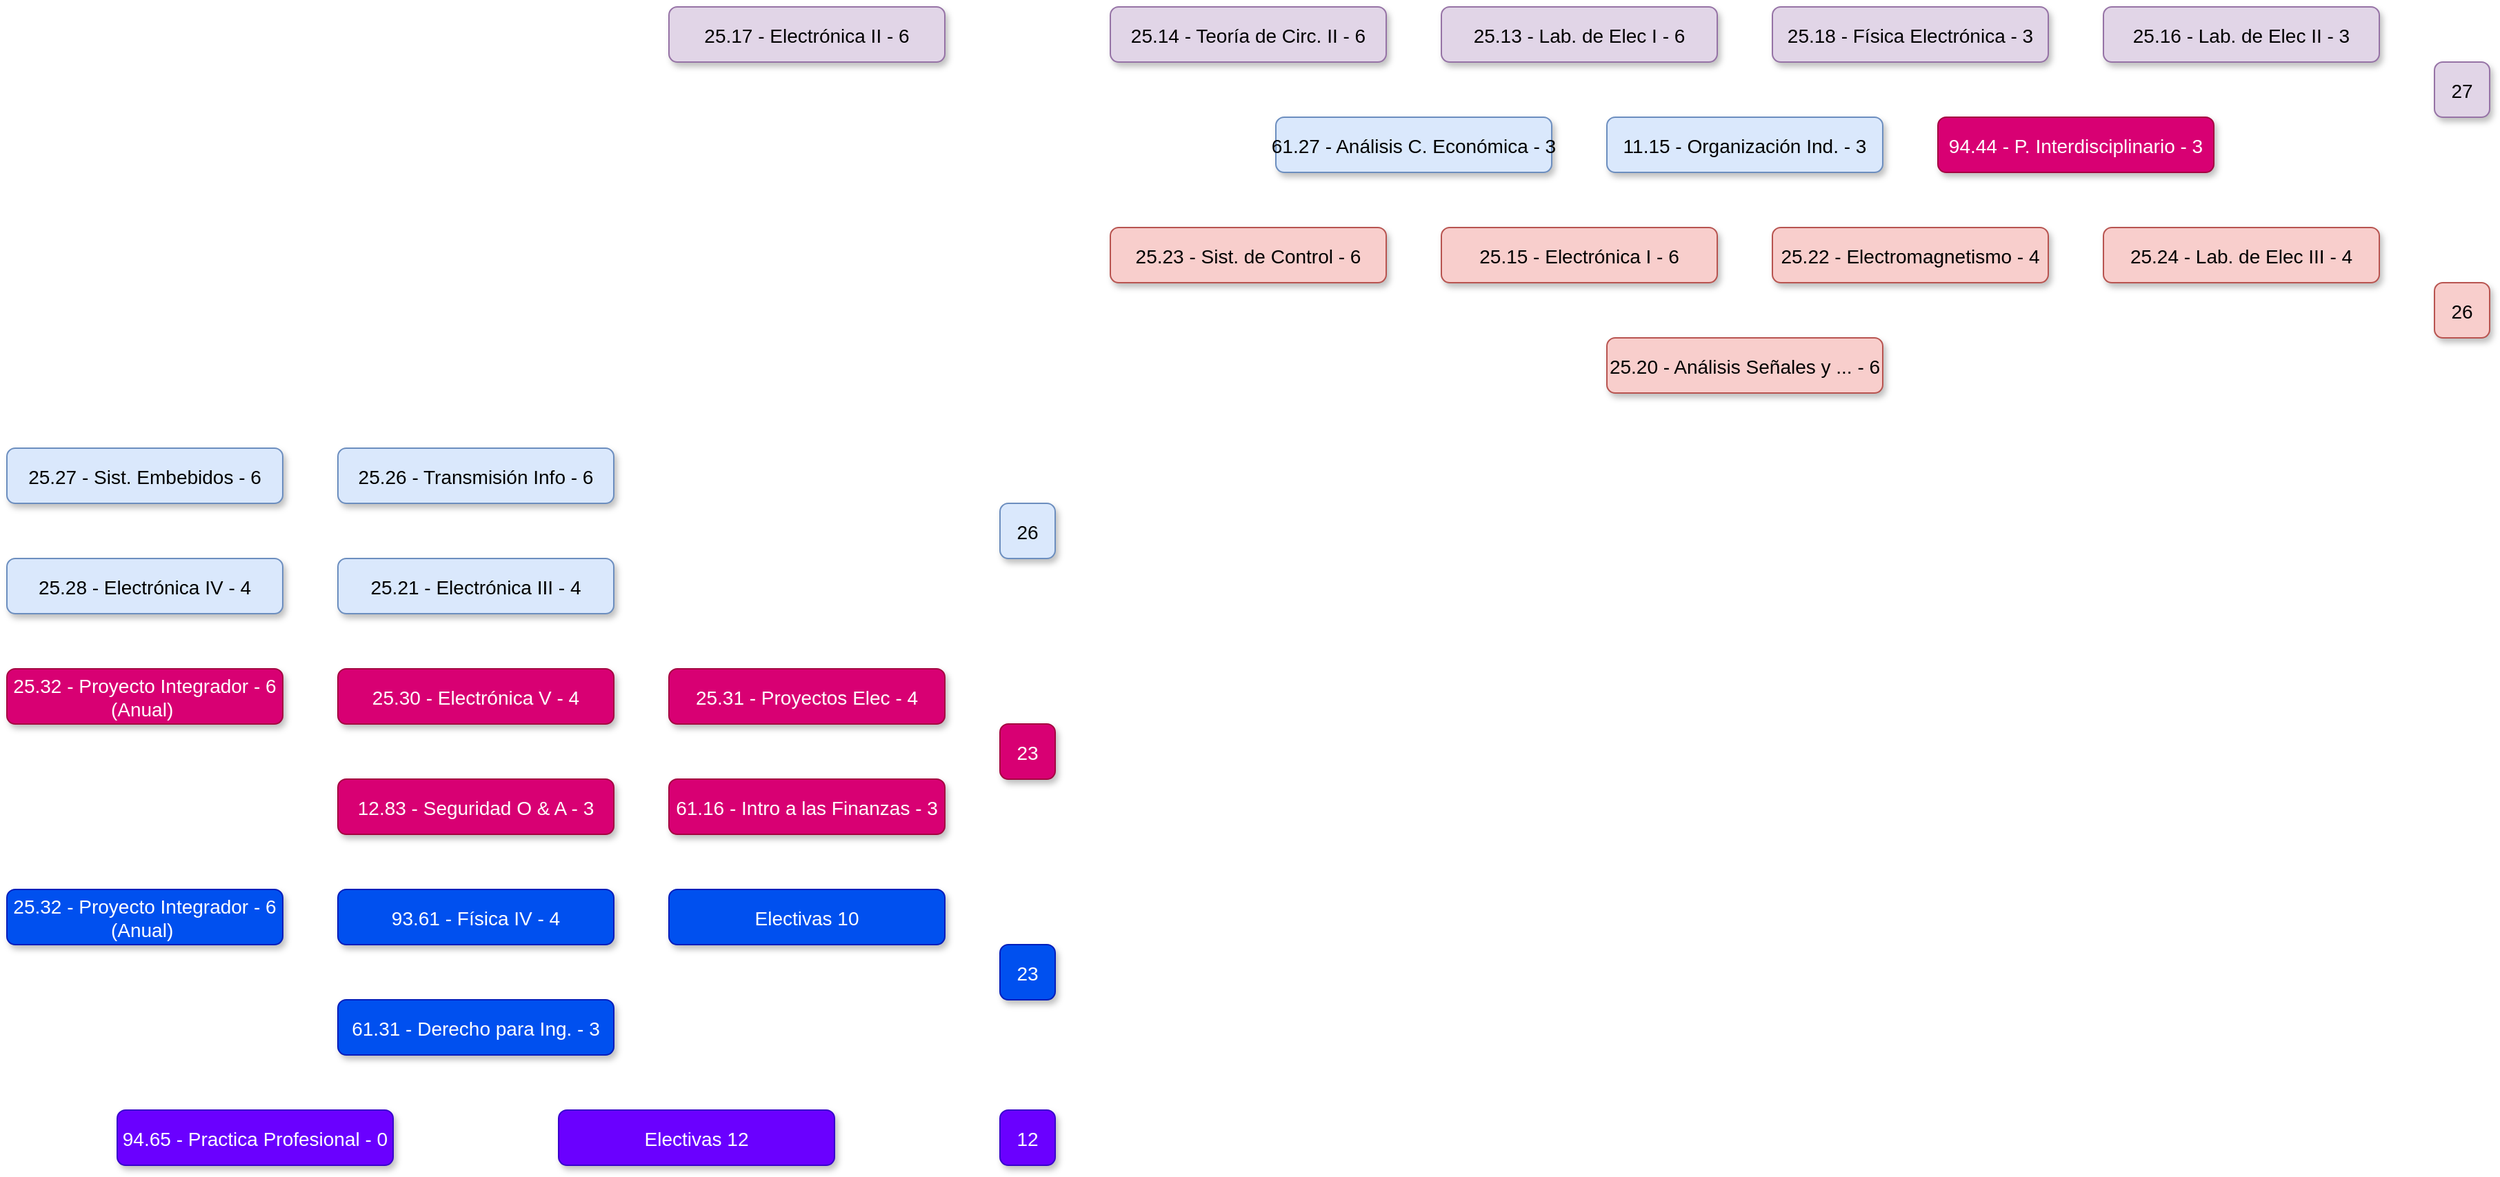 <mxfile version="22.1.18" type="github">
  <diagram name="Página-1" id="Go7qc5jJ_1pGCe3DNJ5q">
    <mxGraphModel dx="1442" dy="306" grid="1" gridSize="10" guides="1" tooltips="1" connect="1" arrows="1" fold="1" page="1" pageScale="1" pageWidth="827" pageHeight="1169" math="0" shadow="0">
      <root>
        <mxCell id="0" />
        <mxCell id="1" parent="0" />
        <mxCell id="IvfJJim26I3WmNER0M7D-1" value="25.18 - Física Electrónica - 3" style="rounded=1;fillColor=#e1d5e7;strokeColor=#9673a6;shadow=1;fontStyle=0;fontSize=14;labelBorderColor=none;labelBackgroundColor=none;verticalAlign=middle;" parent="1" vertex="1">
          <mxGeometry x="1320" y="40" width="200" height="40" as="geometry" />
        </mxCell>
        <mxCell id="IvfJJim26I3WmNER0M7D-2" value="25.13 - Lab. de Elec I - 6" style="rounded=1;fillColor=#e1d5e7;strokeColor=#9673a6;shadow=1;fontStyle=0;fontSize=14;labelBorderColor=none;labelBackgroundColor=none;" parent="1" vertex="1">
          <mxGeometry x="1080" y="40" width="200" height="40" as="geometry" />
        </mxCell>
        <mxCell id="IvfJJim26I3WmNER0M7D-3" value="25.14 - Teoría de Circ. II - 6" style="rounded=1;fillColor=#e1d5e7;strokeColor=#9673a6;shadow=1;fontStyle=0;fontSize=14;labelBorderColor=none;labelBackgroundColor=none;" parent="1" vertex="1">
          <mxGeometry x="840" y="40" width="200" height="40" as="geometry" />
        </mxCell>
        <mxCell id="IvfJJim26I3WmNER0M7D-4" value="25.16 - Lab. de Elec II - 3" style="rounded=1;fillColor=#e1d5e7;strokeColor=#9673a6;shadow=1;fontStyle=0;fontSize=14;labelBorderColor=none;labelBackgroundColor=none;verticalAlign=middle;" parent="1" vertex="1">
          <mxGeometry x="1560" y="40" width="200" height="40" as="geometry" />
        </mxCell>
        <mxCell id="IvfJJim26I3WmNER0M7D-5" value="25.17 - Electrónica II - 6" style="rounded=1;fillColor=#e1d5e7;strokeColor=#9673a6;shadow=1;fontStyle=0;fontSize=14;labelBorderColor=none;labelBackgroundColor=none;verticalAlign=middle;" parent="1" vertex="1">
          <mxGeometry x="520" y="40" width="200" height="40" as="geometry" />
        </mxCell>
        <mxCell id="IvfJJim26I3WmNER0M7D-6" value="27" style="rounded=1;fillColor=#e1d5e7;strokeColor=#9673a6;shadow=1;fontStyle=0;fontSize=14;labelBorderColor=none;labelBackgroundColor=none;verticalAlign=middle;movable=1;resizable=1;rotatable=1;deletable=1;editable=1;locked=0;connectable=1;" parent="1" vertex="1">
          <mxGeometry x="1800" y="80" width="40" height="40" as="geometry" />
        </mxCell>
        <mxCell id="IvfJJim26I3WmNER0M7D-7" value="25.15 - Electrónica I - 6" style="rounded=1;fillColor=#f8cecc;strokeColor=#b85450;shadow=1;fontStyle=0;fontSize=14;labelBorderColor=none;labelBackgroundColor=none;" parent="1" vertex="1">
          <mxGeometry x="1080" y="200" width="200" height="40" as="geometry" />
        </mxCell>
        <mxCell id="IvfJJim26I3WmNER0M7D-8" value="25.24 - Lab. de Elec III - 4" style="rounded=1;fillColor=#f8cecc;strokeColor=#b85450;shadow=1;fontStyle=0;fontSize=14;labelBorderColor=none;labelBackgroundColor=none;verticalAlign=middle;" parent="1" vertex="1">
          <mxGeometry x="1560" y="200" width="200" height="40" as="geometry" />
        </mxCell>
        <mxCell id="IvfJJim26I3WmNER0M7D-9" value="25.23 - Sist. de Control - 6" style="rounded=1;fillColor=#f8cecc;strokeColor=#b85450;shadow=1;fontStyle=0;fontSize=14;labelBorderColor=none;labelBackgroundColor=none;verticalAlign=middle;" parent="1" vertex="1">
          <mxGeometry x="840" y="200" width="200" height="40" as="geometry" />
        </mxCell>
        <mxCell id="IvfJJim26I3WmNER0M7D-10" value="25.20 - Análisis Señales y ... - 6" style="rounded=1;fillColor=#f8cecc;strokeColor=#b85450;shadow=1;fontStyle=0;fontSize=14;labelBorderColor=none;labelBackgroundColor=none;" parent="1" vertex="1">
          <mxGeometry x="1200" y="280" width="200" height="40" as="geometry" />
        </mxCell>
        <mxCell id="IvfJJim26I3WmNER0M7D-11" value="25.22 - Electromagnetismo - 4" style="rounded=1;fillColor=#f8cecc;strokeColor=#b85450;shadow=1;fontStyle=0;fontSize=14;labelBorderColor=none;labelBackgroundColor=none;verticalAlign=middle;" parent="1" vertex="1">
          <mxGeometry x="1320" y="200" width="200" height="40" as="geometry" />
        </mxCell>
        <mxCell id="IvfJJim26I3WmNER0M7D-12" value="26" style="rounded=1;fillColor=#f8cecc;strokeColor=#b85450;shadow=1;fontStyle=0;fontSize=14;labelBorderColor=none;labelBackgroundColor=none;verticalAlign=middle;" parent="1" vertex="1">
          <mxGeometry x="1800" y="240" width="40" height="40" as="geometry" />
        </mxCell>
        <mxCell id="IvfJJim26I3WmNER0M7D-13" value="25.21 - Electrónica III - 4" style="rounded=1;fillColor=#dae8fc;strokeColor=#6c8ebf;shadow=1;fontStyle=0;fontSize=14;labelBorderColor=none;labelBackgroundColor=none;" parent="1" vertex="1">
          <mxGeometry x="280" y="440" width="200" height="40" as="geometry" />
        </mxCell>
        <mxCell id="IvfJJim26I3WmNER0M7D-14" value="25.27 - Sist. Embebidos - 6" style="rounded=1;fillColor=#dae8fc;strokeColor=#6c8ebf;shadow=1;fontStyle=0;fontSize=14;labelBorderColor=none;labelBackgroundColor=none;" parent="1" vertex="1">
          <mxGeometry x="40" y="360" width="200" height="40" as="geometry" />
        </mxCell>
        <mxCell id="IvfJJim26I3WmNER0M7D-15" value="25.26 - Transmisión Info - 6" style="rounded=1;fillColor=#dae8fc;strokeColor=#6c8ebf;shadow=1;fontStyle=0;fontSize=14;labelBorderColor=none;labelBackgroundColor=none;" parent="1" vertex="1">
          <mxGeometry x="280" y="360" width="200" height="40" as="geometry" />
        </mxCell>
        <mxCell id="IvfJJim26I3WmNER0M7D-16" value="61.27 - Análisis C. Económica - 3" style="rounded=1;fillColor=#dae8fc;strokeColor=#6c8ebf;shadow=1;fontStyle=0;fontSize=14;labelBorderColor=none;labelBackgroundColor=none;verticalAlign=middle;" parent="1" vertex="1">
          <mxGeometry x="960" y="120" width="200" height="40" as="geometry" />
        </mxCell>
        <mxCell id="IvfJJim26I3WmNER0M7D-17" value="11.15 - Organización Ind. - 3" style="rounded=1;fillColor=#dae8fc;strokeColor=#6c8ebf;shadow=1;fontStyle=0;fontSize=14;labelBorderColor=none;labelBackgroundColor=none;verticalAlign=middle;" parent="1" vertex="1">
          <mxGeometry x="1200" y="120" width="200" height="40" as="geometry" />
        </mxCell>
        <mxCell id="IvfJJim26I3WmNER0M7D-18" value="25.28 - Electrónica IV - 4" style="rounded=1;fillColor=#dae8fc;strokeColor=#6c8ebf;shadow=1;fontStyle=0;fontSize=14;labelBorderColor=none;labelBackgroundColor=none;verticalAlign=middle;" parent="1" vertex="1">
          <mxGeometry x="40" y="440" width="200" height="40" as="geometry" />
        </mxCell>
        <mxCell id="IvfJJim26I3WmNER0M7D-20" value="26" style="rounded=1;fillColor=#dae8fc;strokeColor=#6c8ebf;shadow=1;fontStyle=0;fontSize=14;labelBorderColor=none;labelBackgroundColor=none;verticalAlign=middle;" parent="1" vertex="1">
          <mxGeometry x="760" y="400" width="40" height="40" as="geometry" />
        </mxCell>
        <mxCell id="IvfJJim26I3WmNER0M7D-21" value="94.44 - P. Interdisciplinario - 3" style="rounded=1;fillColor=#d80073;strokeColor=#A50040;shadow=1;fontStyle=0;fontSize=14;labelBorderColor=none;labelBackgroundColor=none;verticalAlign=middle;fontColor=#ffffff;" parent="1" vertex="1">
          <mxGeometry x="1440" y="120" width="200" height="40" as="geometry" />
        </mxCell>
        <mxCell id="IvfJJim26I3WmNER0M7D-22" value="25.32 - Proyecto Integrador - 6&#xa;(Anual) " style="rounded=1;fillColor=#d80073;strokeColor=#A50040;shadow=1;fontStyle=0;fontSize=14;labelBorderColor=none;labelBackgroundColor=none;fontColor=#ffffff;" parent="1" vertex="1">
          <mxGeometry x="40" y="520" width="200" height="40" as="geometry" />
        </mxCell>
        <mxCell id="IvfJJim26I3WmNER0M7D-23" value="61.16 - Intro a las Finanzas - 3" style="rounded=1;fillColor=#d80073;strokeColor=#A50040;shadow=1;fontStyle=0;fontSize=14;labelBorderColor=none;labelBackgroundColor=none;verticalAlign=middle;fontColor=#ffffff;" parent="1" vertex="1">
          <mxGeometry x="520" y="600" width="200" height="40" as="geometry" />
        </mxCell>
        <mxCell id="IvfJJim26I3WmNER0M7D-24" value="25.31 - Proyectos Elec - 4" style="rounded=1;fillColor=#d80073;strokeColor=#A50040;shadow=1;fontStyle=0;fontSize=14;fontColor=#ffffff;labelBorderColor=none;labelBackgroundColor=none;verticalAlign=middle;" parent="1" vertex="1">
          <mxGeometry x="520" y="520" width="200" height="40" as="geometry" />
        </mxCell>
        <mxCell id="IvfJJim26I3WmNER0M7D-25" value="25.30 - Electrónica V - 4" style="rounded=1;fillColor=#d80073;strokeColor=#A50040;shadow=1;fontStyle=0;fontSize=14;fontColor=#ffffff;labelBorderColor=none;labelBackgroundColor=none;" parent="1" vertex="1">
          <mxGeometry x="280" y="520" width="200" height="40" as="geometry" />
        </mxCell>
        <mxCell id="IvfJJim26I3WmNER0M7D-26" value="12.83 - Seguridad O &amp; A - 3" style="rounded=1;fillColor=#d80073;strokeColor=#A50040;shadow=1;fontStyle=0;fontSize=14;labelBorderColor=none;labelBackgroundColor=none;verticalAlign=middle;fontColor=#ffffff;" parent="1" vertex="1">
          <mxGeometry x="280" y="600" width="200" height="40" as="geometry" />
        </mxCell>
        <mxCell id="IvfJJim26I3WmNER0M7D-29" style="edgeStyle=orthogonalEdgeStyle;rounded=0;orthogonalLoop=1;jettySize=auto;html=1;exitX=0.5;exitY=1;exitDx=0;exitDy=0;" parent="1" source="IvfJJim26I3WmNER0M7D-26" target="IvfJJim26I3WmNER0M7D-26" edge="1">
          <mxGeometry relative="1" as="geometry" />
        </mxCell>
        <mxCell id="IvfJJim26I3WmNER0M7D-30" value="23" style="rounded=1;fillColor=#d80073;strokeColor=#A50040;shadow=1;fontStyle=0;fontSize=14;labelBorderColor=none;labelBackgroundColor=none;verticalAlign=middle;fontColor=#ffffff;" parent="1" vertex="1">
          <mxGeometry x="760" y="560" width="40" height="40" as="geometry" />
        </mxCell>
        <mxCell id="IvfJJim26I3WmNER0M7D-31" value="61.31 - Derecho para Ing. - 3" style="rounded=1;fillColor=#0050ef;strokeColor=#001DBC;shadow=1;fontStyle=0;fontSize=14;labelBorderColor=none;labelBackgroundColor=none;fontColor=#ffffff;" parent="1" vertex="1">
          <mxGeometry x="280" y="760" width="200" height="40" as="geometry" />
        </mxCell>
        <mxCell id="IvfJJim26I3WmNER0M7D-33" value="25.32 - Proyecto Integrador - 6&#xa;(Anual) " style="rounded=1;fillColor=#0050ef;strokeColor=#001DBC;shadow=1;fontStyle=0;fontSize=14;labelBorderColor=none;labelBackgroundColor=none;fontColor=#ffffff;" parent="1" vertex="1">
          <mxGeometry x="40" y="680" width="200" height="40" as="geometry" />
        </mxCell>
        <mxCell id="IvfJJim26I3WmNER0M7D-34" value="94.65 - Practica Profesional - 0" style="rounded=1;fillColor=#6a00ff;strokeColor=#3700CC;shadow=1;fontStyle=0;fontSize=14;labelBorderColor=none;labelBackgroundColor=none;verticalAlign=middle;fontColor=#ffffff;" parent="1" vertex="1">
          <mxGeometry x="120" y="840" width="200" height="40" as="geometry" />
        </mxCell>
        <mxCell id="IvfJJim26I3WmNER0M7D-35" value="Electivas 10" style="rounded=1;fillColor=#0050ef;strokeColor=#001DBC;shadow=1;fontStyle=0;fontSize=14;labelBorderColor=none;labelBackgroundColor=none;verticalAlign=middle;fontColor=#ffffff;" parent="1" vertex="1">
          <mxGeometry x="520" y="680" width="200" height="40" as="geometry" />
        </mxCell>
        <mxCell id="IvfJJim26I3WmNER0M7D-36" value="93.61 - Física IV - 4" style="rounded=1;fillColor=#0050ef;strokeColor=#001DBC;shadow=1;fontStyle=0;fontSize=14;labelBorderColor=none;labelBackgroundColor=none;verticalAlign=middle;fontColor=#ffffff;" parent="1" vertex="1">
          <mxGeometry x="280" y="680" width="200" height="40" as="geometry" />
        </mxCell>
        <mxCell id="IvfJJim26I3WmNER0M7D-37" value="Electivas 12" style="rounded=1;fillColor=#6a00ff;strokeColor=#3700CC;shadow=1;fontStyle=0;fontSize=14;labelBorderColor=none;labelBackgroundColor=none;verticalAlign=middle;fontColor=#ffffff;" parent="1" vertex="1">
          <mxGeometry x="440" y="840" width="200" height="40" as="geometry" />
        </mxCell>
        <mxCell id="IvfJJim26I3WmNER0M7D-38" value="23" style="rounded=1;fillColor=#0050ef;strokeColor=#001DBC;shadow=1;fontStyle=0;fontSize=14;labelBorderColor=none;labelBackgroundColor=none;verticalAlign=middle;fontColor=#ffffff;" parent="1" vertex="1">
          <mxGeometry x="760" y="720" width="40" height="40" as="geometry" />
        </mxCell>
        <mxCell id="IvfJJim26I3WmNER0M7D-39" value="12" style="rounded=1;fillColor=#6a00ff;strokeColor=#3700CC;shadow=1;fontStyle=0;fontSize=14;labelBorderColor=none;labelBackgroundColor=none;verticalAlign=middle;fontColor=#ffffff;" parent="1" vertex="1">
          <mxGeometry x="760" y="840" width="40" height="40" as="geometry" />
        </mxCell>
      </root>
    </mxGraphModel>
  </diagram>
</mxfile>
